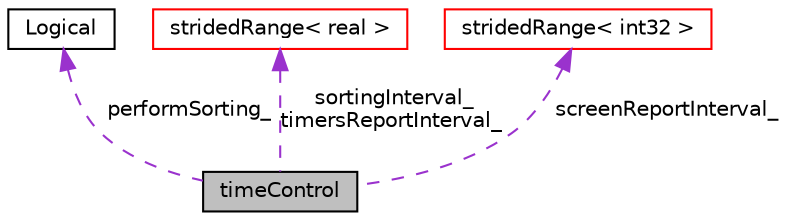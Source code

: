 digraph "timeControl"
{
 // LATEX_PDF_SIZE
  edge [fontname="Helvetica",fontsize="10",labelfontname="Helvetica",labelfontsize="10"];
  node [fontname="Helvetica",fontsize="10",shape=record];
  Node1 [label="timeControl",height=0.2,width=0.4,color="black", fillcolor="grey75", style="filled", fontcolor="black",tooltip=" "];
  Node2 -> Node1 [dir="back",color="darkorchid3",fontsize="10",style="dashed",label=" performSorting_" ,fontname="Helvetica"];
  Node2 [label="Logical",height=0.2,width=0.4,color="black", fillcolor="white", style="filled",URL="$classpFlow_1_1Logical.html",tooltip="Holds a bool value and converts strings to bool."];
  Node3 -> Node1 [dir="back",color="darkorchid3",fontsize="10",style="dashed",label=" sortingInterval_\ntimersReportInterval_" ,fontname="Helvetica"];
  Node3 [label="stridedRange\< real \>",height=0.2,width=0.4,color="red", fillcolor="white", style="filled",URL="$classpFlow_1_1stridedRange.html",tooltip=" "];
  Node5 -> Node1 [dir="back",color="darkorchid3",fontsize="10",style="dashed",label=" screenReportInterval_" ,fontname="Helvetica"];
  Node5 [label="stridedRange\< int32 \>",height=0.2,width=0.4,color="red", fillcolor="white", style="filled",URL="$classpFlow_1_1stridedRange.html",tooltip=" "];
}

